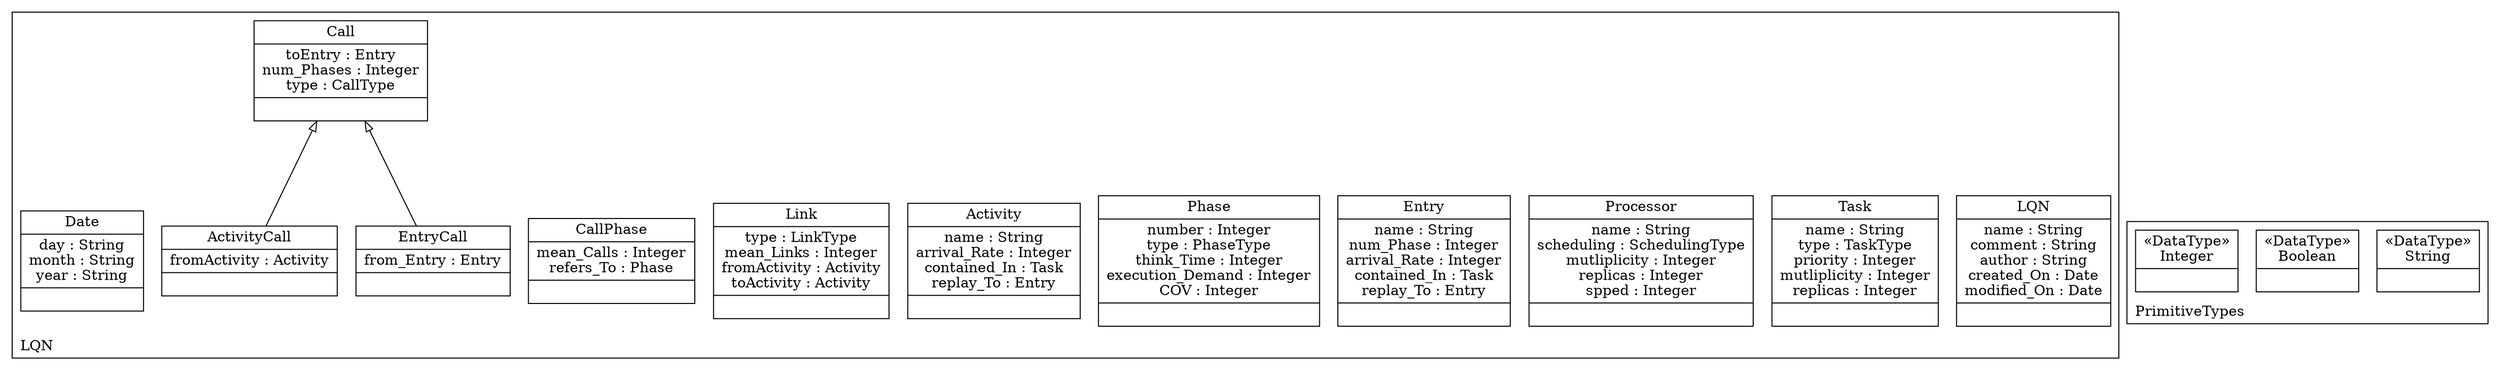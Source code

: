 digraph "KM3 Model in DOT" {
graph[rankdir=BT,labeljust=l,labelloc=t,nodeSep=0.75,compound=true];
 subgraph "cluster_LQN"{
labelloc=t
color=black
label=LQN
 node[shape=record];
LQN[label="{LQN|name : String\ncomment : String\nauthor : String\ncreated_On : Date\nmodified_On : Date| }"]
;
 node[shape=record];
Task[label="{Task|name : String\ntype : TaskType\npriority : Integer\nmutliplicity : Integer\nreplicas : Integer| }"]
;
 node[shape=record];
Processor[label="{Processor|name : String\nscheduling : SchedulingType\nmutliplicity : Integer\nreplicas : Integer\nspped : Integer| }"]
;
 node[shape=record];
Entry[label="{Entry|name : String\nnum_Phase : Integer\narrival_Rate : Integer\ncontained_In : Task\nreplay_To : Entry| }"]
;
 node[shape=record];
Phase[label="{Phase|number : Integer\ntype : PhaseType\nthink_Time : Integer\nexecution_Demand : Integer\nCOV : Integer| }"]
;
 node[shape=record];
Activity[label="{Activity|name : String\narrival_Rate : Integer\ncontained_In : Task\nreplay_To : Entry| }"]
;
 node[shape=record];
Link[label="{Link|type : LinkType\nmean_Links : Integer\nfromActivity : Activity\ntoActivity : Activity| }"]
;
 node[shape=record];
CallPhase[label="{CallPhase|mean_Calls : Integer\nrefers_To : Phase| }"]
;
 node[shape=record];
Call[label="{Call|toEntry : Entry\nnum_Phases : Integer\ntype : CallType| }"]
;
 node[shape=record];
EntryCall[label="{EntryCall|from_Entry : Entry| }"]
 EntryCall->Call[arrowhead=onormal,group=Call,minlen=2,constraint=true,]
;
 node[shape=record];
ActivityCall[label="{ActivityCall|fromActivity : Activity| }"]
 ActivityCall->Call[arrowhead=onormal,group=Call,minlen=2,constraint=true,]
;
 node[shape=record];
Date[label="{Date|day : String\nmonth : String\nyear : String| }"]
;

} subgraph "cluster_PrimitiveTypes"{
labelloc=t
color=black
label=PrimitiveTypes
 node[shape=record];
String[label="{&#171;DataType&#187;\nString|}"]
;
 node[shape=record];
Boolean[label="{&#171;DataType&#187;\nBoolean|}"]
;
 node[shape=record];
Integer[label="{&#171;DataType&#187;\nInteger|}"]
;

}
}